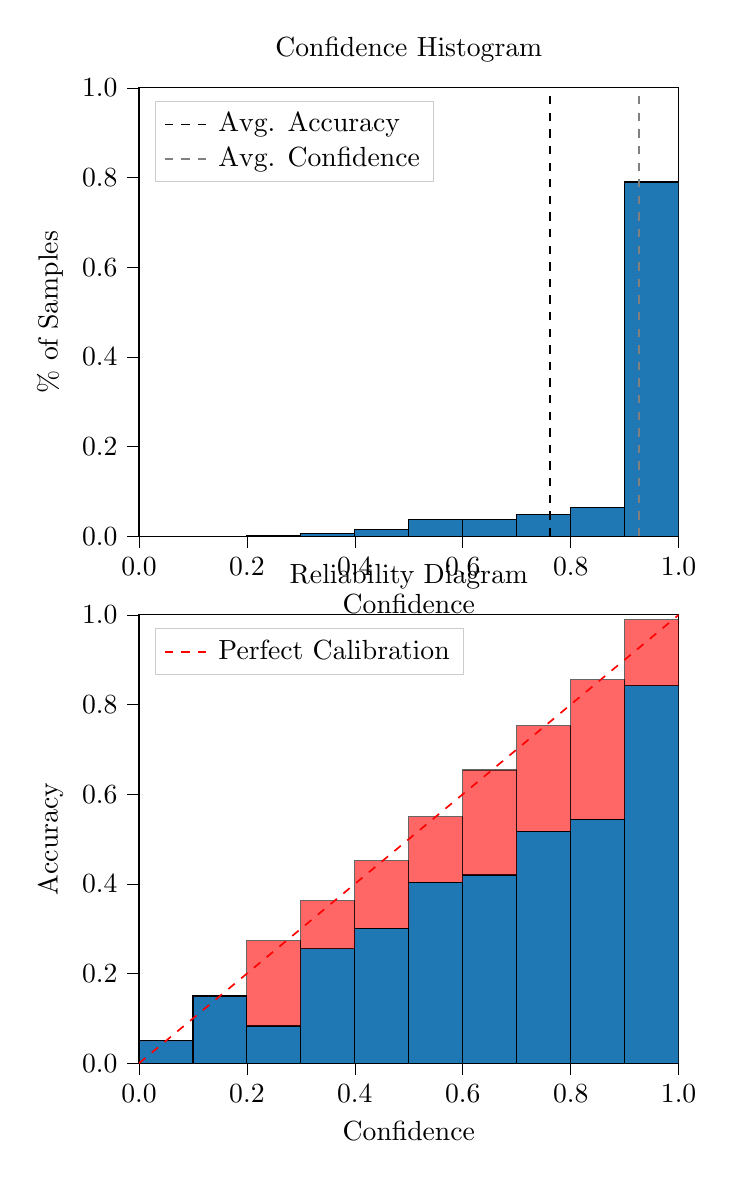 % This file was created by tikzplotlib v0.9.8.
\begin{tikzpicture}

\definecolor{color0}{rgb}{0.122,0.467,0.706}

\begin{groupplot}[group style={group size=1 by 2}]
\nextgroupplot[
legend cell align={left},
legend style={
  fill opacity=0.8,
  draw opacity=1,
  text opacity=1,
  at={(0.03,0.97)},
  anchor=north west,
  draw=white!80!black
},
tick align=outside,
tick pos=left,
title={Confidence Histogram},
x grid style={white!69.02!black},
xlabel={Confidence},
xmin=0, xmax=1,
xtick style={color=black},
xtick={0,0.2,0.4,0.6,0.8,1},
xticklabels={0.0,0.2,0.4,0.6,0.8,1.0},
y grid style={white!69.02!black},
ylabel={\% of Samples},
ymin=0, ymax=1,
ytick style={color=black},
ytick={0,0.2,0.4,0.6,0.8,1},
yticklabels={0.0,0.2,0.4,0.6,0.8,1.0}
]
\draw[draw=black,fill=color0] (axis cs:-6.939e-18,0) rectangle (axis cs:0.1,0);
\draw[draw=black,fill=color0] (axis cs:0.1,0) rectangle (axis cs:0.2,0);
\draw[draw=black,fill=color0] (axis cs:0.2,0) rectangle (axis cs:0.3,0.001);
\draw[draw=black,fill=color0] (axis cs:0.3,0) rectangle (axis cs:0.4,0.006);
\draw[draw=black,fill=color0] (axis cs:0.4,0) rectangle (axis cs:0.5,0.015);
\draw[draw=black,fill=color0] (axis cs:0.5,0) rectangle (axis cs:0.6,0.037);
\draw[draw=black,fill=color0] (axis cs:0.6,0) rectangle (axis cs:0.7,0.038);
\draw[draw=black,fill=color0] (axis cs:0.7,0) rectangle (axis cs:0.8,0.048);
\draw[draw=black,fill=color0] (axis cs:0.8,0) rectangle (axis cs:0.9,0.064);
\draw[draw=black,fill=color0] (axis cs:0.9,0) rectangle (axis cs:1,0.79);
\addplot [semithick, black, dashed]
table {%
0.762 0
0.762 1
};
\addlegendentry{Avg. Accuracy}
\addplot [semithick, white!50.196!black, dashed]
table {%
0.927 0
0.927 1
};
\addlegendentry{Avg. Confidence}

\nextgroupplot[
legend cell align={left},
legend style={
  fill opacity=0.8,
  draw opacity=1,
  text opacity=1,
  at={(0.03,0.97)},
  anchor=north west,
  draw=white!80!black
},
tick align=outside,
tick pos=left,
title={Reliability Diagram},
x grid style={white!69.02!black},
xlabel={Confidence},
xmin=0, xmax=1,
xtick style={color=black},
xtick={0,0.2,0.4,0.6,0.8,1},
xticklabels={0.0,0.2,0.4,0.6,0.8,1.0},
y grid style={white!69.02!black},
ylabel={Accuracy},
ymin=0, ymax=1,
ytick style={color=black},
ytick={0,0.2,0.4,0.6,0.8,1},
yticklabels={0.0,0.2,0.4,0.6,0.8,1.0}
]
\draw[draw=black,fill=color0] (axis cs:-6.939e-18,0) rectangle (axis cs:0.1,0.05);
\draw[draw=black,fill=color0] (axis cs:0.1,0) rectangle (axis cs:0.2,0.15);
\draw[draw=black,fill=color0] (axis cs:0.2,0) rectangle (axis cs:0.3,0.083);
\draw[draw=black,fill=color0] (axis cs:0.3,0) rectangle (axis cs:0.4,0.255);
\draw[draw=black,fill=color0] (axis cs:0.4,0) rectangle (axis cs:0.5,0.301);
\draw[draw=black,fill=color0] (axis cs:0.5,0) rectangle (axis cs:0.6,0.404);
\draw[draw=black,fill=color0] (axis cs:0.6,0) rectangle (axis cs:0.7,0.42);
\draw[draw=black,fill=color0] (axis cs:0.7,0) rectangle (axis cs:0.8,0.517);
\draw[draw=black,fill=color0] (axis cs:0.8,0) rectangle (axis cs:0.9,0.544);
\draw[draw=black,fill=color0] (axis cs:0.9,0) rectangle (axis cs:1,0.842);
\draw[draw=black,fill=red,opacity=0.6] (axis cs:-6.939e-18,0.05) rectangle (axis cs:0.1,0.05);
\draw[draw=black,fill=red,opacity=0.6] (axis cs:0.1,0.15) rectangle (axis cs:0.2,0.15);
\draw[draw=black,fill=red,opacity=0.6] (axis cs:0.2,0.083) rectangle (axis cs:0.3,0.273);
\draw[draw=black,fill=red,opacity=0.6] (axis cs:0.3,0.255) rectangle (axis cs:0.4,0.363);
\draw[draw=black,fill=red,opacity=0.6] (axis cs:0.4,0.301) rectangle (axis cs:0.5,0.452);
\draw[draw=black,fill=red,opacity=0.6] (axis cs:0.5,0.404) rectangle (axis cs:0.6,0.55);
\draw[draw=black,fill=red,opacity=0.6] (axis cs:0.6,0.42) rectangle (axis cs:0.7,0.654);
\draw[draw=black,fill=red,opacity=0.6] (axis cs:0.7,0.517) rectangle (axis cs:0.8,0.753);
\draw[draw=black,fill=red,opacity=0.6] (axis cs:0.8,0.544) rectangle (axis cs:0.9,0.855);
\draw[draw=black,fill=red,opacity=0.6] (axis cs:0.9,0.842) rectangle (axis cs:1,0.989);
\addplot [semithick, red, dashed]
table {%
0 0
1 1
};
\addlegendentry{Perfect Calibration}
\end{groupplot}

\end{tikzpicture}
